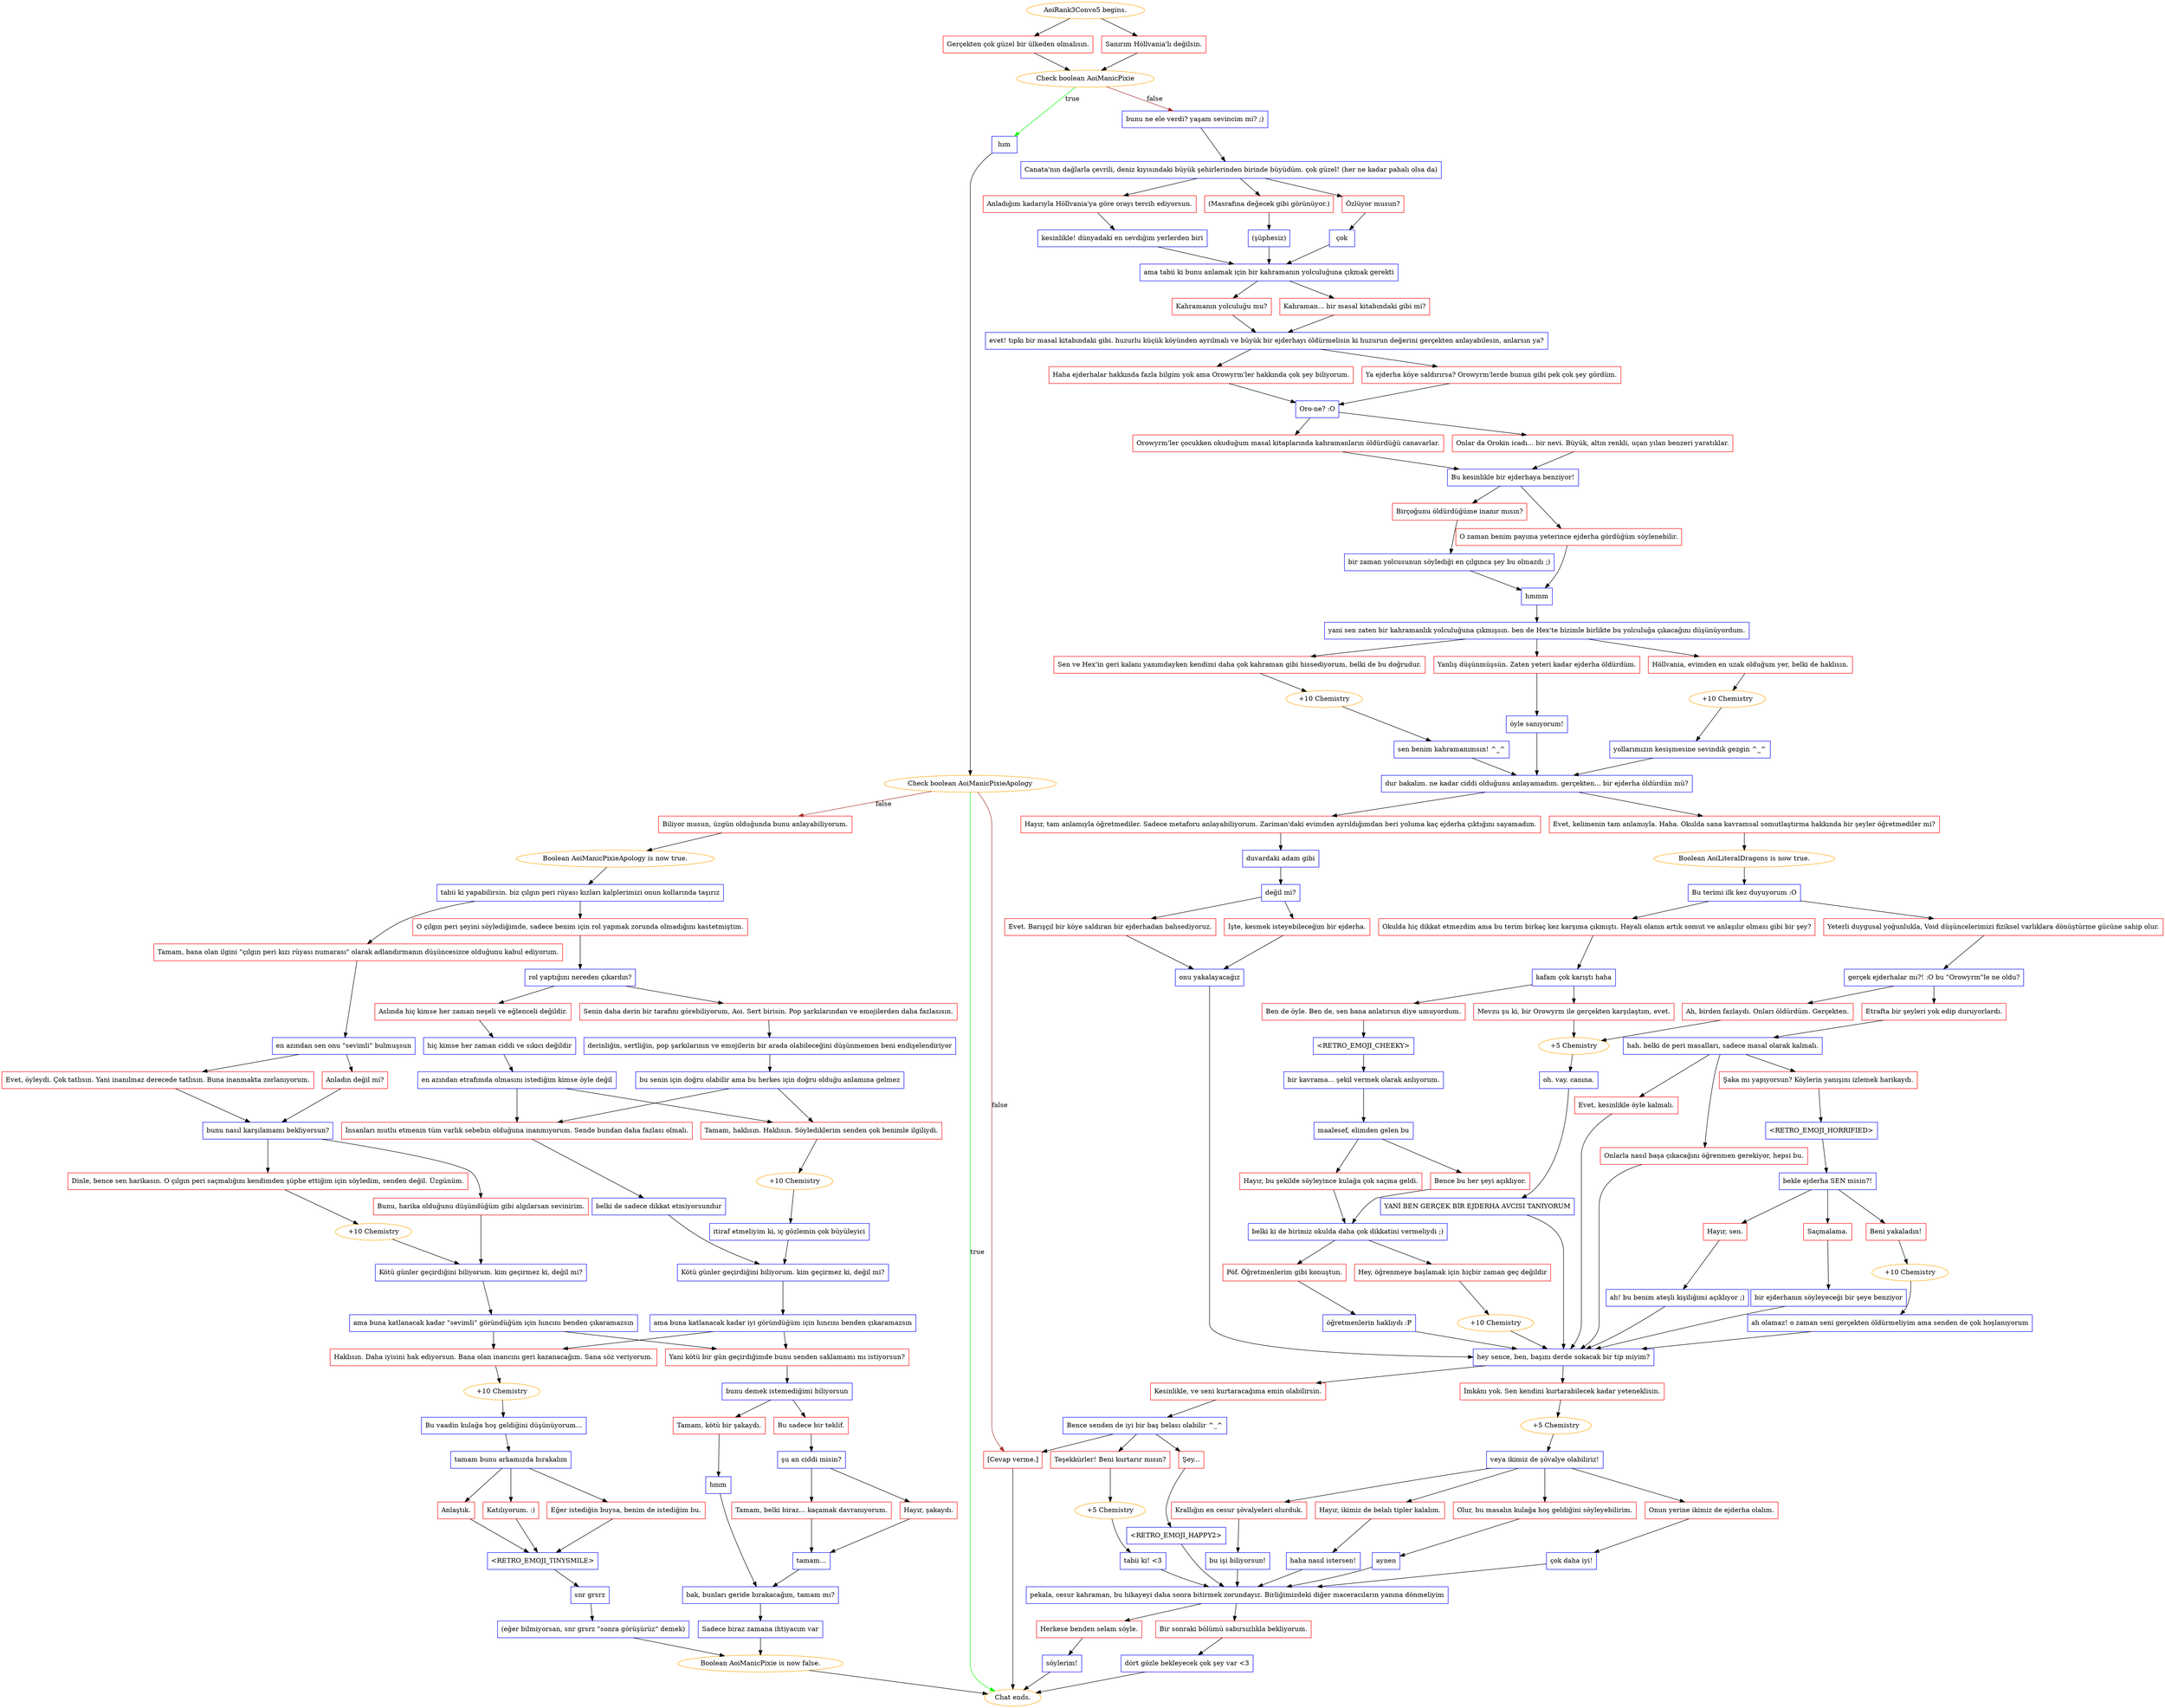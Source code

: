 digraph {
	"AoiRank3Convo5 begins." [color=orange];
		"AoiRank3Convo5 begins." -> j4133698402;
		"AoiRank3Convo5 begins." -> j3002931698;
	j4133698402 [label="Gerçekten çok güzel bir ülkeden olmalısın.",shape=box,color=red];
		j4133698402 -> j2671432348;
	j3002931698 [label="Sanırım Höllvania'lı değilsin.",shape=box,color=red];
		j3002931698 -> j2671432348;
	j2671432348 [label="Check boolean AoiManicPixie",color=orange];
		j2671432348 -> j2997673788 [label=true,color=green];
		j2671432348 -> j3005405554 [label=false,color=brown];
	j2997673788 [label="hım",shape=box,color=blue];
		j2997673788 -> j2415931465;
	j3005405554 [label="bunu ne ele verdi? yaşam sevincim mi? ;)",shape=box,color=blue];
		j3005405554 -> j1154229076;
	j2415931465 [label="Check boolean AoiManicPixieApology",color=orange];
		j2415931465 -> "Chat ends." [label=true,color=green];
		j2415931465 -> j2438981598 [label=false,color=brown];
		j2415931465 -> j2482094916 [label=false,color=brown];
	j1154229076 [label="Canata'nın dağlarla çevrili, deniz kıyısındaki büyük şehirlerinden birinde büyüdüm. çok güzel! (her ne kadar pahalı olsa da)",shape=box,color=blue];
		j1154229076 -> j504868635;
		j1154229076 -> j4149334194;
		j1154229076 -> j902277186;
	"Chat ends." [color=orange];
	j2438981598 [label="Biliyor musun, üzgün olduğunda bunu anlayabiliyorum.",shape=box,color=red];
		j2438981598 -> j1523256798;
	j2482094916 [label="[Cevap verme.]",shape=box,color=red];
		j2482094916 -> "Chat ends.";
	j504868635 [label="Özlüyor musun?",shape=box,color=red];
		j504868635 -> j3502616450;
	j4149334194 [label="Anladığım kadarıyla Höllvania'ya göre orayı tercih ediyorsun.",shape=box,color=red];
		j4149334194 -> j4156187760;
	j902277186 [label="(Masrafına değecek gibi görünüyor.)",shape=box,color=red];
		j902277186 -> j866416566;
	j1523256798 [label="Boolean AoiManicPixieApology is now true.",color=orange];
		j1523256798 -> j3429548934;
	j3502616450 [label="çok",shape=box,color=blue];
		j3502616450 -> j2110257572;
	j4156187760 [label="kesinlikle! dünyadaki en sevdiğim yerlerden biri",shape=box,color=blue];
		j4156187760 -> j2110257572;
	j866416566 [label="(şüphesiz)",shape=box,color=blue];
		j866416566 -> j2110257572;
	j3429548934 [label="tabii ki yapabilirsin. biz çılgın peri rüyası kızları kalplerimizi onun kollarında taşırız",shape=box,color=blue];
		j3429548934 -> j3147007439;
		j3429548934 -> j842220476;
	j2110257572 [label="ama tabii ki bunu anlamak için bir kahramanın yolculuğuna çıkmak gerekti",shape=box,color=blue];
		j2110257572 -> j3190904870;
		j2110257572 -> j3751523749;
	j3147007439 [label="Tamam, bana olan ilgini \"çılgın peri kızı rüyası numarası\" olarak adlandırmanın düşüncesizce olduğunu kabul ediyorum.",shape=box,color=red];
		j3147007439 -> j1591339970;
	j842220476 [label="O çılgın peri şeyini söylediğimde, sadece benim için rol yapmak zorunda olmadığını kastetmiştim.",shape=box,color=red];
		j842220476 -> j3700773091;
	j3190904870 [label="Kahramanın yolculuğu mu?",shape=box,color=red];
		j3190904870 -> j189764814;
	j3751523749 [label="Kahraman... bir masal kitabındaki gibi mi?",shape=box,color=red];
		j3751523749 -> j189764814;
	j1591339970 [label="en azından sen onu \"sevimli\" bulmuşsun",shape=box,color=blue];
		j1591339970 -> j712772415;
		j1591339970 -> j2736631980;
	j3700773091 [label="rol yaptığını nereden çıkardın?",shape=box,color=blue];
		j3700773091 -> j1443062282;
		j3700773091 -> j136044424;
	j189764814 [label="evet! tıpkı bir masal kitabındaki gibi. huzurlu küçük köyünden ayrılmalı ve büyük bir ejderhayı öldürmelisin ki huzurun değerini gerçekten anlayabilesin, anlarsın ya?",shape=box,color=blue];
		j189764814 -> j1898694291;
		j189764814 -> j414751140;
	j712772415 [label="Evet, öyleydi. Çok tatlısın. Yani inanılmaz derecede tatlısın. Buna inanmakta zorlanıyorum.",shape=box,color=red];
		j712772415 -> j3501598126;
	j2736631980 [label="Anladın değil mi?",shape=box,color=red];
		j2736631980 -> j3501598126;
	j1443062282 [label="Aslında hiç kimse her zaman neşeli ve eğlenceli değildir.",shape=box,color=red];
		j1443062282 -> j1591955020;
	j136044424 [label="Senin daha derin bir tarafını görebiliyorum, Aoi. Sert birisin. Pop şarkılarından ve emojilerden daha fazlasısın.",shape=box,color=red];
		j136044424 -> j1192114052;
	j1898694291 [label="Haha ejderhalar hakkında fazla bilgim yok ama Orowyrm'ler hakkında çok şey biliyorum.",shape=box,color=red];
		j1898694291 -> j1428353721;
	j414751140 [label="Ya ejderha köye saldırırsa? Orowyrm'lerde bunun gibi pek çok şey gördüm.",shape=box,color=red];
		j414751140 -> j1428353721;
	j3501598126 [label="bunu nasıl karşılamamı bekliyorsun?",shape=box,color=blue];
		j3501598126 -> j1276223990;
		j3501598126 -> j3860772168;
	j1591955020 [label="hiç kimse her zaman ciddi ve sıkıcı değildir",shape=box,color=blue];
		j1591955020 -> j2173379503;
	j1192114052 [label="derinliğin, sertliğin, pop şarkılarının ve emojilerin bir arada olabileceğini düşünmemen beni endişelendiriyor",shape=box,color=blue];
		j1192114052 -> j363762589;
	j1428353721 [label="Oro-ne? :O",shape=box,color=blue];
		j1428353721 -> j4236019903;
		j1428353721 -> j3424624261;
	j1276223990 [label="Dinle, bence sen harikasın. O çılgın peri saçmalığını kendimden şüphe ettiğim için söyledim, senden değil. Üzgünüm.",shape=box,color=red];
		j1276223990 -> j778191526;
	j3860772168 [label="Bunu, harika olduğunu düşündüğüm gibi algılarsan sevinirim.",shape=box,color=red];
		j3860772168 -> j1804978287;
	j2173379503 [label="en azından etrafımda olmasını istediğim kimse öyle değil",shape=box,color=blue];
		j2173379503 -> j2832173435;
		j2173379503 -> j3305642001;
	j363762589 [label="bu senin için doğru olabilir ama bu herkes için doğru olduğu anlamına gelmez",shape=box,color=blue];
		j363762589 -> j3305642001;
		j363762589 -> j2832173435;
	j4236019903 [label="Orowyrm'ler çocukken okuduğum masal kitaplarında kahramanların öldürdüğü canavarlar.",shape=box,color=red];
		j4236019903 -> j1214926466;
	j3424624261 [label="Onlar da Orokin icadı... bir nevi. Büyük, altın renkli, uçan yılan benzeri yaratıklar.",shape=box,color=red];
		j3424624261 -> j1214926466;
	j778191526 [label="+10 Chemistry",color=orange];
		j778191526 -> j1804978287;
	j1804978287 [label="Kötü günler geçirdiğini biliyorum. kim geçirmez ki, değil mi?",shape=box,color=blue];
		j1804978287 -> j1608208166;
	j2832173435 [label="İnsanları mutlu etmenin tüm varlık sebebin olduğuna inanmıyorum. Sende bundan daha fazlası olmalı.",shape=box,color=red];
		j2832173435 -> j2565972324;
	j3305642001 [label="Tamam, haklısın. Haklısın. Söylediklerim senden çok benimle ilgiliydi.",shape=box,color=red];
		j3305642001 -> j92777060;
	j1214926466 [label="Bu kesinlikle bir ejderhaya benziyor!",shape=box,color=blue];
		j1214926466 -> j2856951730;
		j1214926466 -> j3191721299;
	j1608208166 [label="ama buna katlanacak kadar \"sevimli\" göründüğüm için hıncını benden çıkaramazsın",shape=box,color=blue];
		j1608208166 -> j2784450839;
		j1608208166 -> j2245417571;
	j2565972324 [label="belki de sadece dikkat etmiyorsundur",shape=box,color=blue];
		j2565972324 -> j1654447853;
	j92777060 [label="+10 Chemistry",color=orange];
		j92777060 -> j3199876142;
	j2856951730 [label="Birçoğunu öldürdüğüme inanır mısın?",shape=box,color=red];
		j2856951730 -> j1849693612;
	j3191721299 [label="O zaman benim payıma yeterince ejderha gördüğüm söylenebilir.",shape=box,color=red];
		j3191721299 -> j1901728290;
	j2784450839 [label="Haklısın. Daha iyisini hak ediyorsun. Bana olan inancını geri kazanacağım. Sana söz veriyorum.",shape=box,color=red];
		j2784450839 -> j3996584335;
	j2245417571 [label="Yani kötü bir gün geçirdiğimde bunu senden saklamamı mı istiyorsun?",shape=box,color=red];
		j2245417571 -> j1045869696;
	j1654447853 [label="Kötü günler geçirdiğini biliyorum. kim geçirmez ki, değil mi?",shape=box,color=blue];
		j1654447853 -> j1294507907;
	j3199876142 [label="itiraf etmeliyim ki, iç gözlemin çok büyüleyici",shape=box,color=blue];
		j3199876142 -> j1654447853;
	j1849693612 [label="bir zaman yolcusunun söylediği en çılgınca şey bu olmazdı ;)",shape=box,color=blue];
		j1849693612 -> j1901728290;
	j1901728290 [label="hmmm",shape=box,color=blue];
		j1901728290 -> j3524958746;
	j3996584335 [label="+10 Chemistry",color=orange];
		j3996584335 -> j3760673783;
	j1045869696 [label="bunu demek istemediğimi biliyorsun",shape=box,color=blue];
		j1045869696 -> j325816132;
		j1045869696 -> j1391054728;
	j1294507907 [label="ama buna katlanacak kadar iyi göründüğüm için hıncını benden çıkaramazsın",shape=box,color=blue];
		j1294507907 -> j2784450839;
		j1294507907 -> j2245417571;
	j3524958746 [label="yani sen zaten bir kahramanlık yolculuğuna çıkmışsın. ben de Hex'te bizimle birlikte bu yolculuğa çıkacağını düşünüyordum.",shape=box,color=blue];
		j3524958746 -> j942571405;
		j3524958746 -> j3227175212;
		j3524958746 -> j3371042750;
	j3760673783 [label="Bu vaadin kulağa hoş geldiğini düşünüyorum...",shape=box,color=blue];
		j3760673783 -> j1144311266;
	j325816132 [label="Bu sadece bir teklif.",shape=box,color=red];
		j325816132 -> j1746304615;
	j1391054728 [label="Tamam, kötü bir şakaydı.",shape=box,color=red];
		j1391054728 -> j1593783190;
	j942571405 [label="Höllvania, evimden en uzak olduğum yer, belki de haklısın.",shape=box,color=red];
		j942571405 -> j1917456303;
	j3227175212 [label="Sen ve Hex'in geri kalanı yanımdayken kendimi daha çok kahraman gibi hissediyorum, belki de bu doğrudur.",shape=box,color=red];
		j3227175212 -> j234604188;
	j3371042750 [label="Yanlış düşünmüşsün. Zaten yeteri kadar ejderha öldürdüm.",shape=box,color=red];
		j3371042750 -> j2823236679;
	j1144311266 [label="tamam bunu arkamızda bırakalım",shape=box,color=blue];
		j1144311266 -> j3779556373;
		j1144311266 -> j2094446533;
		j1144311266 -> j526819159;
	j1746304615 [label="şu an ciddi misin?",shape=box,color=blue];
		j1746304615 -> j1848633774;
		j1746304615 -> j24466281;
	j1593783190 [label="hmm",shape=box,color=blue];
		j1593783190 -> j1475781322;
	j1917456303 [label="+10 Chemistry",color=orange];
		j1917456303 -> j2006277931;
	j234604188 [label="+10 Chemistry",color=orange];
		j234604188 -> j4271090257;
	j2823236679 [label="öyle sanıyorum!",shape=box,color=blue];
		j2823236679 -> j978938499;
	j3779556373 [label="Anlaştık.",shape=box,color=red];
		j3779556373 -> j3462827530;
	j2094446533 [label="Katılıyorum. :)",shape=box,color=red];
		j2094446533 -> j3462827530;
	j526819159 [label="Eğer istediğin buysa, benim de istediğim bu.",shape=box,color=red];
		j526819159 -> j3462827530;
	j1848633774 [label="Tamam, belki biraz... kaçamak davranıyorum.",shape=box,color=red];
		j1848633774 -> j2957718024;
	j24466281 [label="Hayır, şakaydı.",shape=box,color=red];
		j24466281 -> j2957718024;
	j1475781322 [label="bak, bunları geride bırakacağım, tamam mı?",shape=box,color=blue];
		j1475781322 -> j2573959931;
	j2006277931 [label="yollarımızın kesişmesine sevindik gezgin ^_^",shape=box,color=blue];
		j2006277931 -> j978938499;
	j4271090257 [label="sen benim kahramanımsın! ^_^",shape=box,color=blue];
		j4271090257 -> j978938499;
	j978938499 [label="dur bakalım. ne kadar ciddi olduğunu anlayamadım. gerçekten... bir ejderha öldürdün mü?",shape=box,color=blue];
		j978938499 -> j3287214763;
		j978938499 -> j1201595649;
	j3462827530 [label="<RETRO_EMOJI_TINYSMILE>",shape=box,color=blue];
		j3462827530 -> j2443266117;
	j2957718024 [label="tamam...",shape=box,color=blue];
		j2957718024 -> j1475781322;
	j2573959931 [label="Sadece biraz zamana ihtiyacım var",shape=box,color=blue];
		j2573959931 -> j2477397060;
	j3287214763 [label="Evet, kelimenin tam anlamıyla. Haha. Okulda sana kavramsal somutlaştırma hakkında bir şeyler öğretmediler mi?",shape=box,color=red];
		j3287214763 -> j4226902806;
	j1201595649 [label="Hayır, tam anlamıyla öğretmediler. Sadece metaforu anlayabiliyorum. Zariman'daki evimden ayrıldığımdan beri yoluma kaç ejderha çıktığını sayamadım.",shape=box,color=red];
		j1201595649 -> j1324105838;
	j2443266117 [label="snr grsrz",shape=box,color=blue];
		j2443266117 -> j2578980076;
	j2477397060 [label="Boolean AoiManicPixie is now false.",color=orange];
		j2477397060 -> "Chat ends.";
	j4226902806 [label="Boolean AoiLiteralDragons is now true.",color=orange];
		j4226902806 -> j3128387417;
	j1324105838 [label="duvardaki adam gibi",shape=box,color=blue];
		j1324105838 -> j4159708414;
	j2578980076 [label="(eğer bilmiyorsan, snr grsrz \"sonra görüşürüz\" demek)",shape=box,color=blue];
		j2578980076 -> j2477397060;
	j3128387417 [label="Bu terimi ilk kez duyuyorum :O",shape=box,color=blue];
		j3128387417 -> j1822310983;
		j3128387417 -> j1039705868;
	j4159708414 [label="değil mi?",shape=box,color=blue];
		j4159708414 -> j2419905382;
		j4159708414 -> j997651261;
	j1822310983 [label="Okulda hiç dikkat etmezdim ama bu terim birkaç kez karşıma çıkmıştı. Hayali olanın artık somut ve anlaşılır olması gibi bir şey?",shape=box,color=red];
		j1822310983 -> j2796175526;
	j1039705868 [label="Yeterli duygusal yoğunlukla, Void düşüncelerimizi fiziksel varlıklara dönüştürme gücüne sahip olur.",shape=box,color=red];
		j1039705868 -> j3670505458;
	j2419905382 [label="Evet. Barışçıl bir köye saldıran bir ejderhadan bahsediyoruz.",shape=box,color=red];
		j2419905382 -> j4115466312;
	j997651261 [label="İşte, kesmek isteyebileceğim bir ejderha.",shape=box,color=red];
		j997651261 -> j4115466312;
	j2796175526 [label="kafam çok karıştı haha",shape=box,color=blue];
		j2796175526 -> j3437357148;
		j2796175526 -> j948582890;
	j3670505458 [label="gerçek ejderhalar mı?! :O bu \"Orowyrm\"le ne oldu?",shape=box,color=blue];
		j3670505458 -> j807645307;
		j3670505458 -> j385519393;
	j4115466312 [label="onu yakalayacağız",shape=box,color=blue];
		j4115466312 -> j1183986721;
	j3437357148 [label="Ben de öyle. Ben de, sen bana anlatırsın diye umuyordum.",shape=box,color=red];
		j3437357148 -> j662851116;
	j948582890 [label="Mevzu şu ki, bir Orowyrm ile gerçekten karşılaştım, evet.",shape=box,color=red];
		j948582890 -> j3826270846;
	j807645307 [label="Ah, birden fazlaydı. Onları öldürdüm. Gerçekten.",shape=box,color=red];
		j807645307 -> j3826270846;
	j385519393 [label="Etrafta bir şeyleri yok edip duruyorlardı.",shape=box,color=red];
		j385519393 -> j848581933;
	j1183986721 [label="hey sence, ben, başını derde sokacak bir tip miyim?",shape=box,color=blue];
		j1183986721 -> j1409573892;
		j1183986721 -> j2057298469;
	j662851116 [label="<RETRO_EMOJI_CHEEKY>",shape=box,color=blue];
		j662851116 -> j2362576821;
	j3826270846 [label="+5 Chemistry",color=orange];
		j3826270846 -> j99715292;
	j848581933 [label="hah. belki de peri masalları, sadece masal olarak kalmalı.",shape=box,color=blue];
		j848581933 -> j206406740;
		j848581933 -> j3073799833;
		j848581933 -> j3576824338;
	j1409573892 [label="Kesinlikle, ve seni kurtaracağıma emin olabilirsin.",shape=box,color=red];
		j1409573892 -> j2512315538;
	j2057298469 [label="İmkânı yok. Sen kendini kurtarabilecek kadar yeteneklisin.",shape=box,color=red];
		j2057298469 -> j2035279135;
	j2362576821 [label="bir kavrama... şekil vermek olarak anlıyorum.",shape=box,color=blue];
		j2362576821 -> j3960307069;
	j99715292 [label="oh. vay. canına.",shape=box,color=blue];
		j99715292 -> j2271803319;
	j206406740 [label="Evet, kesinlikle öyle kalmalı.",shape=box,color=red];
		j206406740 -> j1183986721;
	j3073799833 [label="Onlarla nasıl başa çıkacağını öğrenmen gerekiyor, hepsi bu.",shape=box,color=red];
		j3073799833 -> j1183986721;
	j3576824338 [label="Şaka mı yapıyorsun? Köylerin yanışını izlemek harikaydı.",shape=box,color=red];
		j3576824338 -> j2032188101;
	j2512315538 [label="Bence senden de iyi bir baş belası olabilir ^_^",shape=box,color=blue];
		j2512315538 -> j181397875;
		j2512315538 -> j891077917;
		j2512315538 -> j2482094916;
	j2035279135 [label="+5 Chemistry",color=orange];
		j2035279135 -> j2872278331;
	j3960307069 [label="maalesef, elimden gelen bu",shape=box,color=blue];
		j3960307069 -> j2777439362;
		j3960307069 -> j3976039044;
	j2271803319 [label="YANİ BEN GERÇEK BİR EJDERHA AVCISI TANIYORUM",shape=box,color=blue];
		j2271803319 -> j1183986721;
	j2032188101 [label="<RETRO_EMOJI_HORRIFIED>",shape=box,color=blue];
		j2032188101 -> j1884452360;
	j181397875 [label="Teşekkürler! Beni kurtarır mısın?",shape=box,color=red];
		j181397875 -> j1751792681;
	j891077917 [label="Şey...",shape=box,color=red];
		j891077917 -> j2090822796;
	j2872278331 [label="veya ikimiz de şövalye olabiliriz!",shape=box,color=blue];
		j2872278331 -> j1814497340;
		j2872278331 -> j2921825893;
		j2872278331 -> j3762481930;
		j2872278331 -> j830700383;
	j2777439362 [label="Bence bu her şeyi açıklıyor.",shape=box,color=red];
		j2777439362 -> j677151603;
	j3976039044 [label="Hayır, bu şekilde söyleyince kulağa çok saçma geldi.",shape=box,color=red];
		j3976039044 -> j677151603;
	j1884452360 [label="bekle ejderha SEN misin?!",shape=box,color=blue];
		j1884452360 -> j386804956;
		j1884452360 -> j1369503993;
		j1884452360 -> j2428363899;
	j1751792681 [label="+5 Chemistry",color=orange];
		j1751792681 -> j2851137111;
	j2090822796 [label="<RETRO_EMOJI_HAPPY2>",shape=box,color=blue];
		j2090822796 -> j4232901009;
	j1814497340 [label="Olur, bu masalın kulağa hoş geldiğini söyleyebilirim.",shape=box,color=red];
		j1814497340 -> j4203337826;
	j2921825893 [label="Onun yerine ikimiz de ejderha olalım.",shape=box,color=red];
		j2921825893 -> j95793679;
	j3762481930 [label="Krallığın en cesur şövalyeleri olurduk.",shape=box,color=red];
		j3762481930 -> j382486913;
	j830700383 [label="Hayır, ikimiz de belalı tipler kalalım.",shape=box,color=red];
		j830700383 -> j648955996;
	j677151603 [label="belki ki de birimiz okulda daha çok dikkatini vermeliydi ;)",shape=box,color=blue];
		j677151603 -> j3640445038;
		j677151603 -> j4089768744;
	j386804956 [label="Beni yakaladın!",shape=box,color=red];
		j386804956 -> j2630475510;
	j1369503993 [label="Hayır, sen.",shape=box,color=red];
		j1369503993 -> j1034041220;
	j2428363899 [label="Saçmalama.",shape=box,color=red];
		j2428363899 -> j2988108068;
	j2851137111 [label="tabii ki! <3",shape=box,color=blue];
		j2851137111 -> j4232901009;
	j4232901009 [label="pekala, cesur kahraman, bu hikayeyi daha sonra bitirmek zorundayız. Birliğimizdeki diğer maceracıların yanına dönmeliyim",shape=box,color=blue];
		j4232901009 -> j1745855012;
		j4232901009 -> j122977837;
	j4203337826 [label="aynen",shape=box,color=blue];
		j4203337826 -> j4232901009;
	j95793679 [label="çok daha iyi!",shape=box,color=blue];
		j95793679 -> j4232901009;
	j382486913 [label="bu işi biliyorsun!",shape=box,color=blue];
		j382486913 -> j4232901009;
	j648955996 [label="haha nasıl istersen!",shape=box,color=blue];
		j648955996 -> j4232901009;
	j3640445038 [label="Hey, öğrenmeye başlamak için hiçbir zaman geç değildir",shape=box,color=red];
		j3640445038 -> j2170322763;
	j4089768744 [label="Pöf. Öğretmenlerim gibi konuştun.",shape=box,color=red];
		j4089768744 -> j1467885879;
	j2630475510 [label="+10 Chemistry",color=orange];
		j2630475510 -> j3537930026;
	j1034041220 [label="ah! bu benim ateşli kişiliğimi açıklıyor ;)",shape=box,color=blue];
		j1034041220 -> j1183986721;
	j2988108068 [label="bir ejderhanın söyleyeceği bir şeye benziyor",shape=box,color=blue];
		j2988108068 -> j1183986721;
	j1745855012 [label="Herkese benden selam söyle.",shape=box,color=red];
		j1745855012 -> j2544498373;
	j122977837 [label="Bir sonraki bölümü sabırsızlıkla bekliyorum.",shape=box,color=red];
		j122977837 -> j2128619415;
	j2170322763 [label="+10 Chemistry",color=orange];
		j2170322763 -> j1183986721;
	j1467885879 [label="öğretmenlerin haklıydı :P",shape=box,color=blue];
		j1467885879 -> j1183986721;
	j3537930026 [label="ah olamaz! o zaman seni gerçekten öldürmeliyim ama senden de çok hoşlanıyorum",shape=box,color=blue];
		j3537930026 -> j1183986721;
	j2544498373 [label="söylerim!",shape=box,color=blue];
		j2544498373 -> "Chat ends.";
	j2128619415 [label="dört gözle bekleyecek çok şey var <3",shape=box,color=blue];
		j2128619415 -> "Chat ends.";
}